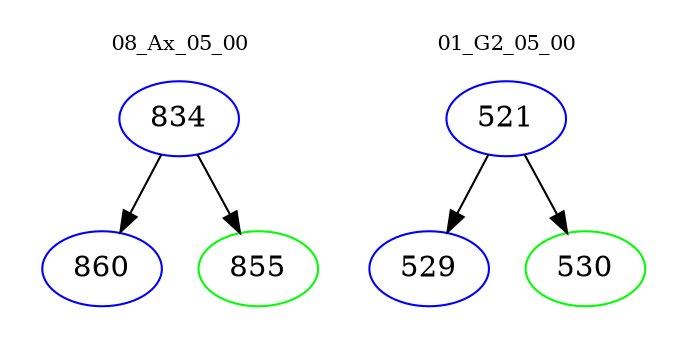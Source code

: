 digraph{
subgraph cluster_0 {
color = white
label = "08_Ax_05_00";
fontsize=10;
T0_834 [label="834", color="blue"]
T0_834 -> T0_860 [color="black"]
T0_860 [label="860", color="blue"]
T0_834 -> T0_855 [color="black"]
T0_855 [label="855", color="green"]
}
subgraph cluster_1 {
color = white
label = "01_G2_05_00";
fontsize=10;
T1_521 [label="521", color="blue"]
T1_521 -> T1_529 [color="black"]
T1_529 [label="529", color="blue"]
T1_521 -> T1_530 [color="black"]
T1_530 [label="530", color="green"]
}
}
